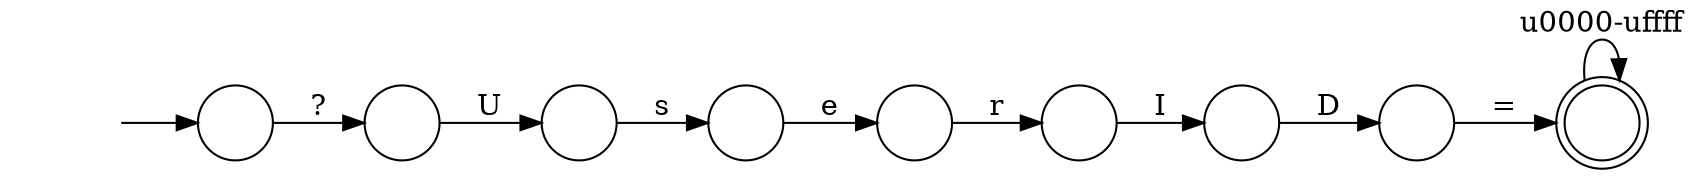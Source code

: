 digraph Automaton {
  rankdir = LR;
  0 [shape=doublecircle,label=""];
  0 -> 0 [label="\u0000-\uffff"]
  1 [shape=circle,label=""];
  1 -> 3 [label="D"]
  2 [shape=circle,label=""];
  2 -> 4 [label="U"]
  3 [shape=circle,label=""];
  3 -> 0 [label="="]
  4 [shape=circle,label=""];
  4 -> 8 [label="s"]
  5 [shape=circle,label=""];
  5 -> 1 [label="I"]
  6 [shape=circle,label=""];
  initial [shape=plaintext,label=""];
  initial -> 6
  6 -> 2 [label="?"]
  7 [shape=circle,label=""];
  7 -> 5 [label="r"]
  8 [shape=circle,label=""];
  8 -> 7 [label="e"]
}

